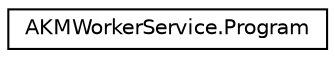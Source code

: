digraph "Graphical Class Hierarchy"
{
 // LATEX_PDF_SIZE
  edge [fontname="Helvetica",fontsize="10",labelfontname="Helvetica",labelfontsize="10"];
  node [fontname="Helvetica",fontsize="10",shape=record];
  rankdir="LR";
  Node0 [label="AKMWorkerService.Program",height=0.2,width=0.4,color="black", fillcolor="white", style="filled",URL="$class_a_k_m_worker_service_1_1_program.html",tooltip=" "];
}
